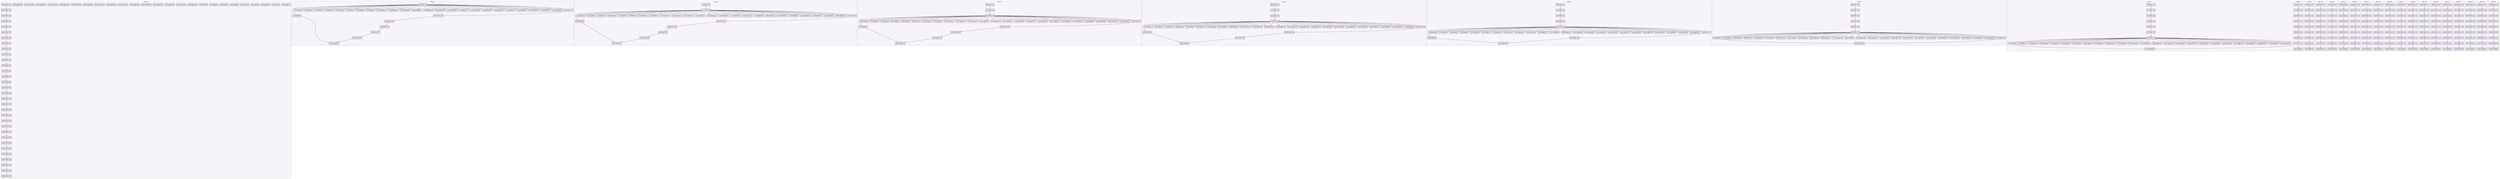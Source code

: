 digraph{node[shape=record style=filled colorscheme=purd9 fillcolor=2];subgraph cluster0{style=dashed;colorscheme=purd9;bgcolor=1;edge[arrowhead=empty];label=proc_0;0[label="0:0 0 send 1 0"];1[label="0:1 0 send 2 0"];2[label="0:2 0 send 3 0"];3[label="0:3 0 send 4 0"];4[label="0:4 0 send 5 0"];5[label="0:5 0 send 6 0"];6[label="0:6 0 send 7 0"];7[label="0:7 0 send 8 0"];8[label="0:8 0 send 9 0"];9[label="0:9 0 send 10 0"];10[label="0:10 0 send 11 0"];11[label="0:11 0 send 12 0"];12[label="0:12 0 send 13 0"];13[label="0:13 0 send 14 0"];14[label="0:14 0 send 15 0"];15[label="0:15 0 send 16 0"];16[label="0:16 0 send 17 0"];17[label="0:17 0 send 18 0"];18[label="0:18 0 send 19 0"];19[label="0:19 0 send 20 0"];20[label="0:20 0 send 21 0"];21[label="0:21 0 send 22 0"];22[label="0:22 0 send 23 0"];23[label="0:23 0 send 24 0"];24[label="0:24 0 send 25 0"];25[label="0:25 0 recv -1 0"];26[label="0:26 0 recv -1 0"];27[label="0:27 0 recv -1 0"];28[label="0:28 0 recv -1 0"];29[label="0:29 0 recv -1 0"];30[label="0:30 0 recv -1 0"];31[label="0:31 0 recv -1 0"];32[label="0:32 0 recv 1 0"];33[label="0:33 0 recv 2 0"];34[label="0:34 0 recv 3 0"];35[label="0:35 0 recv 4 0"];36[label="0:36 0 recv 5 0"];37[label="0:37 0 recv 6 0"];38[label="0:38 0 recv 7 0"];39[label="0:39 0 recv 8 0"];40[label="0:40 0 recv 9 0"];41[label="0:41 0 recv 10 0"];42[label="0:42 0 recv 11 0"];43[label="0:43 0 recv 12 0"];44[label="0:44 0 recv 13 0"];45[label="0:45 0 recv 14 0"];46[label="0:46 0 recv 15 0"];47[label="0:47 0 recv 16 0"];48[label="0:48 0 recv 17 0"];49[label="0:49 0 recv 18 0"];50[label="0:50 0 recv 19 0"];51[label="0:51 0 recv 20 0"];52[label="0:52 0 recv 21 0"];53[label="0:53 0 recv 22 0"];54[label="0:54 0 recv 23 0"];55[label="0:55 0 recv 24 0"];56[label="0:56 0 recv 25 0"];25->26;26->27;27->28;28->29;29->30;30->31;31->32;32->33;33->34;34->35;35->36;36->37;37->38;38->39;39->40;40->41;41->42;42->43;43->44;44->45;45->46;46->47;47->48;48->49;49->50;50->51;51->52;52->53;53->54;54->55;55->56;}subgraph cluster1{style=dashed;colorscheme=purd9;bgcolor=1;edge[arrowhead=empty];label=proc_1;57[label="1:0 0 recv -1 0"];58[label="1:1 0 send 0 0"];59[label="1:2 0 send 2 0"];60[label="1:3 0 send 3 0"];61[label="1:4 0 send 4 0"];62[label="1:5 0 send 5 0"];63[label="1:6 0 send 6 0"];64[label="1:7 0 send 7 0"];65[label="1:8 0 send 8 0"];66[label="1:9 0 send 9 0"];67[label="1:10 0 send 10 0"];68[label="1:11 0 send 11 0"];69[label="1:12 0 send 12 0"];70[label="1:13 0 send 13 0"];71[label="1:14 0 send 14 0"];72[label="1:15 0 send 15 0"];73[label="1:16 0 send 16 0"];74[label="1:17 0 send 17 0"];75[label="1:18 0 send 18 0"];76[label="1:19 0 send 19 0"];77[label="1:20 0 send 20 0"];78[label="1:21 0 send 21 0"];79[label="1:22 0 send 22 0"];80[label="1:23 0 send 23 0"];81[label="1:24 0 send 24 0"];82[label="1:25 0 send 25 0"];83[label="1:26 0 recv -1 0"];84[label="1:27 0 recv -1 0"];85[label="1:28 0 recv -1 0"];86[label="1:29 0 recv -1 0"];87[label="1:30 0 recv -1 0"];88[label="1:31 0 recv -1 0"];89[label="1:32 0 send 0 0"];57->58;57->59;57->60;57->61;57->62;57->63;57->64;57->65;57->66;57->67;57->68;57->69;57->70;57->71;57->72;57->73;57->74;57->75;57->76;57->77;57->78;57->79;57->80;57->81;57->82;57->83;83->84;84->85;85->86;86->87;87->88;88->89;58->89;}subgraph cluster2{style=dashed;colorscheme=purd9;bgcolor=1;edge[arrowhead=empty];label=proc_2;90[label="2:0 0 recv -1 0"];91[label="2:1 0 recv -1 0"];92[label="2:2 0 send 0 0"];93[label="2:3 0 send 1 0"];94[label="2:4 0 send 3 0"];95[label="2:5 0 send 4 0"];96[label="2:6 0 send 5 0"];97[label="2:7 0 send 6 0"];98[label="2:8 0 send 7 0"];99[label="2:9 0 send 8 0"];100[label="2:10 0 send 9 0"];101[label="2:11 0 send 10 0"];102[label="2:12 0 send 11 0"];103[label="2:13 0 send 12 0"];104[label="2:14 0 send 13 0"];105[label="2:15 0 send 14 0"];106[label="2:16 0 send 15 0"];107[label="2:17 0 send 16 0"];108[label="2:18 0 send 17 0"];109[label="2:19 0 send 18 0"];110[label="2:20 0 send 19 0"];111[label="2:21 0 send 20 0"];112[label="2:22 0 send 21 0"];113[label="2:23 0 send 22 0"];114[label="2:24 0 send 23 0"];115[label="2:25 0 send 24 0"];116[label="2:26 0 send 25 0"];117[label="2:27 0 recv -1 0"];118[label="2:28 0 recv -1 0"];119[label="2:29 0 recv -1 0"];120[label="2:30 0 recv -1 0"];121[label="2:31 0 recv -1 0"];122[label="2:32 0 send 0 0"];90->91;91->92;91->93;91->94;91->95;91->96;91->97;91->98;91->99;91->100;91->101;91->102;91->103;91->104;91->105;91->106;91->107;91->108;91->109;91->110;91->111;91->112;91->113;91->114;91->115;91->116;91->117;117->118;118->119;119->120;120->121;121->122;92->122;}subgraph cluster3{style=dashed;colorscheme=purd9;bgcolor=1;edge[arrowhead=empty];label=proc_3;123[label="3:0 0 recv -1 0"];124[label="3:1 0 recv -1 0"];125[label="3:2 0 recv -1 0"];126[label="3:3 0 send 0 0"];127[label="3:4 0 send 1 0"];128[label="3:5 0 send 2 0"];129[label="3:6 0 send 4 0"];130[label="3:7 0 send 5 0"];131[label="3:8 0 send 6 0"];132[label="3:9 0 send 7 0"];133[label="3:10 0 send 8 0"];134[label="3:11 0 send 9 0"];135[label="3:12 0 send 10 0"];136[label="3:13 0 send 11 0"];137[label="3:14 0 send 12 0"];138[label="3:15 0 send 13 0"];139[label="3:16 0 send 14 0"];140[label="3:17 0 send 15 0"];141[label="3:18 0 send 16 0"];142[label="3:19 0 send 17 0"];143[label="3:20 0 send 18 0"];144[label="3:21 0 send 19 0"];145[label="3:22 0 send 20 0"];146[label="3:23 0 send 21 0"];147[label="3:24 0 send 22 0"];148[label="3:25 0 send 23 0"];149[label="3:26 0 send 24 0"];150[label="3:27 0 send 25 0"];151[label="3:28 0 recv -1 0"];152[label="3:29 0 recv -1 0"];153[label="3:30 0 recv -1 0"];154[label="3:31 0 recv -1 0"];155[label="3:32 0 send 0 0"];123->124;124->125;125->126;125->127;125->128;125->129;125->130;125->131;125->132;125->133;125->134;125->135;125->136;125->137;125->138;125->139;125->140;125->141;125->142;125->143;125->144;125->145;125->146;125->147;125->148;125->149;125->150;125->151;151->152;152->153;153->154;154->155;126->155;}subgraph cluster4{style=dashed;colorscheme=purd9;bgcolor=1;edge[arrowhead=empty];label=proc_4;156[label="4:0 0 recv -1 0"];157[label="4:1 0 recv -1 0"];158[label="4:2 0 recv -1 0"];159[label="4:3 0 recv -1 0"];160[label="4:4 0 send 0 0"];161[label="4:5 0 send 1 0"];162[label="4:6 0 send 2 0"];163[label="4:7 0 send 3 0"];164[label="4:8 0 send 5 0"];165[label="4:9 0 send 6 0"];166[label="4:10 0 send 7 0"];167[label="4:11 0 send 8 0"];168[label="4:12 0 send 9 0"];169[label="4:13 0 send 10 0"];170[label="4:14 0 send 11 0"];171[label="4:15 0 send 12 0"];172[label="4:16 0 send 13 0"];173[label="4:17 0 send 14 0"];174[label="4:18 0 send 15 0"];175[label="4:19 0 send 16 0"];176[label="4:20 0 send 17 0"];177[label="4:21 0 send 18 0"];178[label="4:22 0 send 19 0"];179[label="4:23 0 send 20 0"];180[label="4:24 0 send 21 0"];181[label="4:25 0 send 22 0"];182[label="4:26 0 send 23 0"];183[label="4:27 0 send 24 0"];184[label="4:28 0 send 25 0"];185[label="4:29 0 recv -1 0"];186[label="4:30 0 recv -1 0"];187[label="4:31 0 recv -1 0"];188[label="4:32 0 send 0 0"];156->157;157->158;158->159;159->160;159->161;159->162;159->163;159->164;159->165;159->166;159->167;159->168;159->169;159->170;159->171;159->172;159->173;159->174;159->175;159->176;159->177;159->178;159->179;159->180;159->181;159->182;159->183;159->184;159->185;185->186;186->187;187->188;160->188;}subgraph cluster5{style=dashed;colorscheme=purd9;bgcolor=1;edge[arrowhead=empty];label=proc_5;189[label="5:0 0 recv -1 0"];190[label="5:1 0 recv -1 0"];191[label="5:2 0 recv -1 0"];192[label="5:3 0 recv -1 0"];193[label="5:4 0 recv -1 0"];194[label="5:5 0 send 0 0"];195[label="5:6 0 send 1 0"];196[label="5:7 0 send 2 0"];197[label="5:8 0 send 3 0"];198[label="5:9 0 send 4 0"];199[label="5:10 0 send 6 0"];200[label="5:11 0 send 7 0"];201[label="5:12 0 send 8 0"];202[label="5:13 0 send 9 0"];203[label="5:14 0 send 10 0"];204[label="5:15 0 send 11 0"];205[label="5:16 0 send 12 0"];206[label="5:17 0 send 13 0"];207[label="5:18 0 send 14 0"];208[label="5:19 0 send 15 0"];209[label="5:20 0 send 16 0"];210[label="5:21 0 send 17 0"];211[label="5:22 0 send 18 0"];212[label="5:23 0 send 19 0"];213[label="5:24 0 send 20 0"];214[label="5:25 0 send 21 0"];215[label="5:26 0 send 22 0"];216[label="5:27 0 send 23 0"];217[label="5:28 0 send 24 0"];218[label="5:29 0 send 25 0"];219[label="5:30 0 recv -1 0"];220[label="5:31 0 recv -1 0"];221[label="5:32 0 send 0 0"];189->190;190->191;191->192;192->193;193->194;193->195;193->196;193->197;193->198;193->199;193->200;193->201;193->202;193->203;193->204;193->205;193->206;193->207;193->208;193->209;193->210;193->211;193->212;193->213;193->214;193->215;193->216;193->217;193->218;193->219;219->220;220->221;194->221;}subgraph cluster6{style=dashed;colorscheme=purd9;bgcolor=1;edge[arrowhead=empty];label=proc_6;222[label="6:0 0 recv -1 0"];223[label="6:1 0 recv -1 0"];224[label="6:2 0 recv -1 0"];225[label="6:3 0 recv -1 0"];226[label="6:4 0 recv -1 0"];227[label="6:5 0 recv -1 0"];228[label="6:6 0 send 0 0"];229[label="6:7 0 send 1 0"];230[label="6:8 0 send 2 0"];231[label="6:9 0 send 3 0"];232[label="6:10 0 send 4 0"];233[label="6:11 0 send 5 0"];234[label="6:12 0 send 7 0"];235[label="6:13 0 send 8 0"];236[label="6:14 0 send 9 0"];237[label="6:15 0 send 10 0"];238[label="6:16 0 send 11 0"];239[label="6:17 0 send 12 0"];240[label="6:18 0 send 13 0"];241[label="6:19 0 send 14 0"];242[label="6:20 0 send 15 0"];243[label="6:21 0 send 16 0"];244[label="6:22 0 send 17 0"];245[label="6:23 0 send 18 0"];246[label="6:24 0 send 19 0"];247[label="6:25 0 send 20 0"];248[label="6:26 0 send 21 0"];249[label="6:27 0 send 22 0"];250[label="6:28 0 send 23 0"];251[label="6:29 0 send 24 0"];252[label="6:30 0 send 25 0"];253[label="6:31 0 recv -1 0"];254[label="6:32 0 send 0 0"];222->223;223->224;224->225;225->226;226->227;227->228;227->229;227->230;227->231;227->232;227->233;227->234;227->235;227->236;227->237;227->238;227->239;227->240;227->241;227->242;227->243;227->244;227->245;227->246;227->247;227->248;227->249;227->250;227->251;227->252;227->253;253->254;228->254;}subgraph cluster7{style=dashed;colorscheme=purd9;bgcolor=1;edge[arrowhead=empty];label=proc_7;255[label="7:0 0 recv -1 0"];256[label="7:1 0 recv -1 0"];257[label="7:2 0 recv -1 0"];258[label="7:3 0 recv -1 0"];259[label="7:4 0 recv -1 0"];260[label="7:5 0 recv -1 0"];261[label="7:6 0 recv -1 0"];262[label="7:7 0 send 0 0"];263[label="7:8 0 send 1 0"];264[label="7:9 0 send 2 0"];265[label="7:10 0 send 3 0"];266[label="7:11 0 send 4 0"];267[label="7:12 0 send 5 0"];268[label="7:13 0 send 6 0"];269[label="7:14 0 send 8 0"];270[label="7:15 0 send 9 0"];271[label="7:16 0 send 10 0"];272[label="7:17 0 send 11 0"];273[label="7:18 0 send 12 0"];274[label="7:19 0 send 13 0"];275[label="7:20 0 send 14 0"];276[label="7:21 0 send 15 0"];277[label="7:22 0 send 16 0"];278[label="7:23 0 send 17 0"];279[label="7:24 0 send 18 0"];280[label="7:25 0 send 19 0"];281[label="7:26 0 send 20 0"];282[label="7:27 0 send 21 0"];283[label="7:28 0 send 22 0"];284[label="7:29 0 send 23 0"];285[label="7:30 0 send 24 0"];286[label="7:31 0 send 25 0"];287[label="7:32 0 send 0 0"];255->256;256->257;257->258;258->259;259->260;260->261;261->262;261->263;261->264;261->265;261->266;261->267;261->268;261->269;261->270;261->271;261->272;261->273;261->274;261->275;261->276;261->277;261->278;261->279;261->280;261->281;261->282;261->283;261->284;261->285;261->286;262->287;261->287;}subgraph cluster8{style=dashed;colorscheme=purd9;bgcolor=1;edge[arrowhead=empty];label=proc_8;288[label="8:0 0 recv -1 0"];289[label="8:1 0 recv -1 0"];290[label="8:2 0 recv -1 0"];291[label="8:3 0 recv -1 0"];292[label="8:4 0 recv -1 0"];293[label="8:5 0 recv -1 0"];294[label="8:6 0 recv -1 0"];295[label="8:7 0 recv -1 0"];296[label="8:8 0 send 0 0"];288->289;289->290;290->291;291->292;292->293;293->294;294->295;295->296;}subgraph cluster9{style=dashed;colorscheme=purd9;bgcolor=1;edge[arrowhead=empty];label=proc_9;297[label="9:0 0 recv -1 0"];298[label="9:1 0 recv -1 0"];299[label="9:2 0 recv -1 0"];300[label="9:3 0 recv -1 0"];301[label="9:4 0 recv -1 0"];302[label="9:5 0 recv -1 0"];303[label="9:6 0 recv -1 0"];304[label="9:7 0 recv -1 0"];305[label="9:8 0 send 0 0"];297->298;298->299;299->300;300->301;301->302;302->303;303->304;304->305;}subgraph cluster10{style=dashed;colorscheme=purd9;bgcolor=1;edge[arrowhead=empty];label=proc_10;306[label="10:0 0 recv -1 0"];307[label="10:1 0 recv -1 0"];308[label="10:2 0 recv -1 0"];309[label="10:3 0 recv -1 0"];310[label="10:4 0 recv -1 0"];311[label="10:5 0 recv -1 0"];312[label="10:6 0 recv -1 0"];313[label="10:7 0 recv -1 0"];314[label="10:8 0 send 0 0"];306->307;307->308;308->309;309->310;310->311;311->312;312->313;313->314;}subgraph cluster11{style=dashed;colorscheme=purd9;bgcolor=1;edge[arrowhead=empty];label=proc_11;315[label="11:0 0 recv -1 0"];316[label="11:1 0 recv -1 0"];317[label="11:2 0 recv -1 0"];318[label="11:3 0 recv -1 0"];319[label="11:4 0 recv -1 0"];320[label="11:5 0 recv -1 0"];321[label="11:6 0 recv -1 0"];322[label="11:7 0 recv -1 0"];323[label="11:8 0 send 0 0"];315->316;316->317;317->318;318->319;319->320;320->321;321->322;322->323;}subgraph cluster12{style=dashed;colorscheme=purd9;bgcolor=1;edge[arrowhead=empty];label=proc_12;324[label="12:0 0 recv -1 0"];325[label="12:1 0 recv -1 0"];326[label="12:2 0 recv -1 0"];327[label="12:3 0 recv -1 0"];328[label="12:4 0 recv -1 0"];329[label="12:5 0 recv -1 0"];330[label="12:6 0 recv -1 0"];331[label="12:7 0 recv -1 0"];332[label="12:8 0 send 0 0"];324->325;325->326;326->327;327->328;328->329;329->330;330->331;331->332;}subgraph cluster13{style=dashed;colorscheme=purd9;bgcolor=1;edge[arrowhead=empty];label=proc_13;333[label="13:0 0 recv -1 0"];334[label="13:1 0 recv -1 0"];335[label="13:2 0 recv -1 0"];336[label="13:3 0 recv -1 0"];337[label="13:4 0 recv -1 0"];338[label="13:5 0 recv -1 0"];339[label="13:6 0 recv -1 0"];340[label="13:7 0 recv -1 0"];341[label="13:8 0 send 0 0"];333->334;334->335;335->336;336->337;337->338;338->339;339->340;340->341;}subgraph cluster14{style=dashed;colorscheme=purd9;bgcolor=1;edge[arrowhead=empty];label=proc_14;342[label="14:0 0 recv -1 0"];343[label="14:1 0 recv -1 0"];344[label="14:2 0 recv -1 0"];345[label="14:3 0 recv -1 0"];346[label="14:4 0 recv -1 0"];347[label="14:5 0 recv -1 0"];348[label="14:6 0 recv -1 0"];349[label="14:7 0 recv -1 0"];350[label="14:8 0 send 0 0"];342->343;343->344;344->345;345->346;346->347;347->348;348->349;349->350;}subgraph cluster15{style=dashed;colorscheme=purd9;bgcolor=1;edge[arrowhead=empty];label=proc_15;351[label="15:0 0 recv -1 0"];352[label="15:1 0 recv -1 0"];353[label="15:2 0 recv -1 0"];354[label="15:3 0 recv -1 0"];355[label="15:4 0 recv -1 0"];356[label="15:5 0 recv -1 0"];357[label="15:6 0 recv -1 0"];358[label="15:7 0 recv -1 0"];359[label="15:8 0 send 0 0"];351->352;352->353;353->354;354->355;355->356;356->357;357->358;358->359;}subgraph cluster16{style=dashed;colorscheme=purd9;bgcolor=1;edge[arrowhead=empty];label=proc_16;360[label="16:0 0 recv -1 0"];361[label="16:1 0 recv -1 0"];362[label="16:2 0 recv -1 0"];363[label="16:3 0 recv -1 0"];364[label="16:4 0 recv -1 0"];365[label="16:5 0 recv -1 0"];366[label="16:6 0 recv -1 0"];367[label="16:7 0 recv -1 0"];368[label="16:8 0 send 0 0"];360->361;361->362;362->363;363->364;364->365;365->366;366->367;367->368;}subgraph cluster17{style=dashed;colorscheme=purd9;bgcolor=1;edge[arrowhead=empty];label=proc_17;369[label="17:0 0 recv -1 0"];370[label="17:1 0 recv -1 0"];371[label="17:2 0 recv -1 0"];372[label="17:3 0 recv -1 0"];373[label="17:4 0 recv -1 0"];374[label="17:5 0 recv -1 0"];375[label="17:6 0 recv -1 0"];376[label="17:7 0 recv -1 0"];377[label="17:8 0 send 0 0"];369->370;370->371;371->372;372->373;373->374;374->375;375->376;376->377;}subgraph cluster18{style=dashed;colorscheme=purd9;bgcolor=1;edge[arrowhead=empty];label=proc_18;378[label="18:0 0 recv -1 0"];379[label="18:1 0 recv -1 0"];380[label="18:2 0 recv -1 0"];381[label="18:3 0 recv -1 0"];382[label="18:4 0 recv -1 0"];383[label="18:5 0 recv -1 0"];384[label="18:6 0 recv -1 0"];385[label="18:7 0 recv -1 0"];386[label="18:8 0 send 0 0"];378->379;379->380;380->381;381->382;382->383;383->384;384->385;385->386;}subgraph cluster19{style=dashed;colorscheme=purd9;bgcolor=1;edge[arrowhead=empty];label=proc_19;387[label="19:0 0 recv -1 0"];388[label="19:1 0 recv -1 0"];389[label="19:2 0 recv -1 0"];390[label="19:3 0 recv -1 0"];391[label="19:4 0 recv -1 0"];392[label="19:5 0 recv -1 0"];393[label="19:6 0 recv -1 0"];394[label="19:7 0 recv -1 0"];395[label="19:8 0 send 0 0"];387->388;388->389;389->390;390->391;391->392;392->393;393->394;394->395;}subgraph cluster20{style=dashed;colorscheme=purd9;bgcolor=1;edge[arrowhead=empty];label=proc_20;396[label="20:0 0 recv -1 0"];397[label="20:1 0 recv -1 0"];398[label="20:2 0 recv -1 0"];399[label="20:3 0 recv -1 0"];400[label="20:4 0 recv -1 0"];401[label="20:5 0 recv -1 0"];402[label="20:6 0 recv -1 0"];403[label="20:7 0 recv -1 0"];404[label="20:8 0 send 0 0"];396->397;397->398;398->399;399->400;400->401;401->402;402->403;403->404;}subgraph cluster21{style=dashed;colorscheme=purd9;bgcolor=1;edge[arrowhead=empty];label=proc_21;405[label="21:0 0 recv -1 0"];406[label="21:1 0 recv -1 0"];407[label="21:2 0 recv -1 0"];408[label="21:3 0 recv -1 0"];409[label="21:4 0 recv -1 0"];410[label="21:5 0 recv -1 0"];411[label="21:6 0 recv -1 0"];412[label="21:7 0 recv -1 0"];413[label="21:8 0 send 0 0"];405->406;406->407;407->408;408->409;409->410;410->411;411->412;412->413;}subgraph cluster22{style=dashed;colorscheme=purd9;bgcolor=1;edge[arrowhead=empty];label=proc_22;414[label="22:0 0 recv -1 0"];415[label="22:1 0 recv -1 0"];416[label="22:2 0 recv -1 0"];417[label="22:3 0 recv -1 0"];418[label="22:4 0 recv -1 0"];419[label="22:5 0 recv -1 0"];420[label="22:6 0 recv -1 0"];421[label="22:7 0 recv -1 0"];422[label="22:8 0 send 0 0"];414->415;415->416;416->417;417->418;418->419;419->420;420->421;421->422;}subgraph cluster23{style=dashed;colorscheme=purd9;bgcolor=1;edge[arrowhead=empty];label=proc_23;423[label="23:0 0 recv -1 0"];424[label="23:1 0 recv -1 0"];425[label="23:2 0 recv -1 0"];426[label="23:3 0 recv -1 0"];427[label="23:4 0 recv -1 0"];428[label="23:5 0 recv -1 0"];429[label="23:6 0 recv -1 0"];430[label="23:7 0 recv -1 0"];431[label="23:8 0 send 0 0"];423->424;424->425;425->426;426->427;427->428;428->429;429->430;430->431;}subgraph cluster24{style=dashed;colorscheme=purd9;bgcolor=1;edge[arrowhead=empty];label=proc_24;432[label="24:0 0 recv -1 0"];433[label="24:1 0 recv -1 0"];434[label="24:2 0 recv -1 0"];435[label="24:3 0 recv -1 0"];436[label="24:4 0 recv -1 0"];437[label="24:5 0 recv -1 0"];438[label="24:6 0 recv -1 0"];439[label="24:7 0 recv -1 0"];440[label="24:8 0 send 0 0"];432->433;433->434;434->435;435->436;436->437;437->438;438->439;439->440;}subgraph cluster25{style=dashed;colorscheme=purd9;bgcolor=1;edge[arrowhead=empty];label=proc_25;441[label="25:0 0 recv -1 0"];442[label="25:1 0 recv -1 0"];443[label="25:2 0 recv -1 0"];444[label="25:3 0 recv -1 0"];445[label="25:4 0 recv -1 0"];446[label="25:5 0 recv -1 0"];447[label="25:6 0 recv -1 0"];448[label="25:7 0 recv -1 0"];449[label="25:8 0 send 0 0"];441->442;442->443;443->444;444->445;445->446;446->447;447->448;448->449;}}